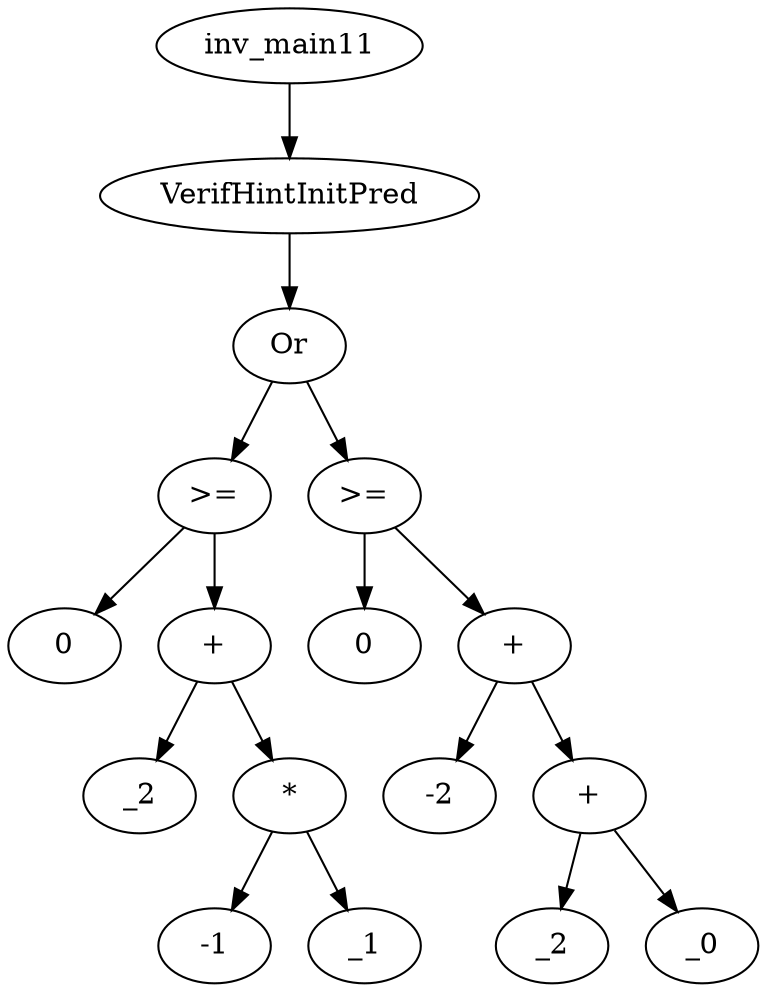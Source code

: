 digraph dag {
0 [label="inv_main11"];
1 [label="VerifHintInitPred"];
2 [label="Or"];
3 [label=">="];
4 [label="0"];
5 [label="+"];
6 [label="_2"];
7 [label="*"];
8 [label="-1"];
9 [label="_1"];
10 [label=">="];
11 [label="0"];
12 [label="+"];
13 [label="-2"];
14 [label="+"];
15 [label="_2"];
16 [label="_0"];
0->1
1->2
2->3
2 -> 10
3->5
3 -> 4
5->7
5 -> 6
7->9
7 -> 8
10->12
10 -> 11
12->14
12 -> 13
14->16
14 -> 15
}
